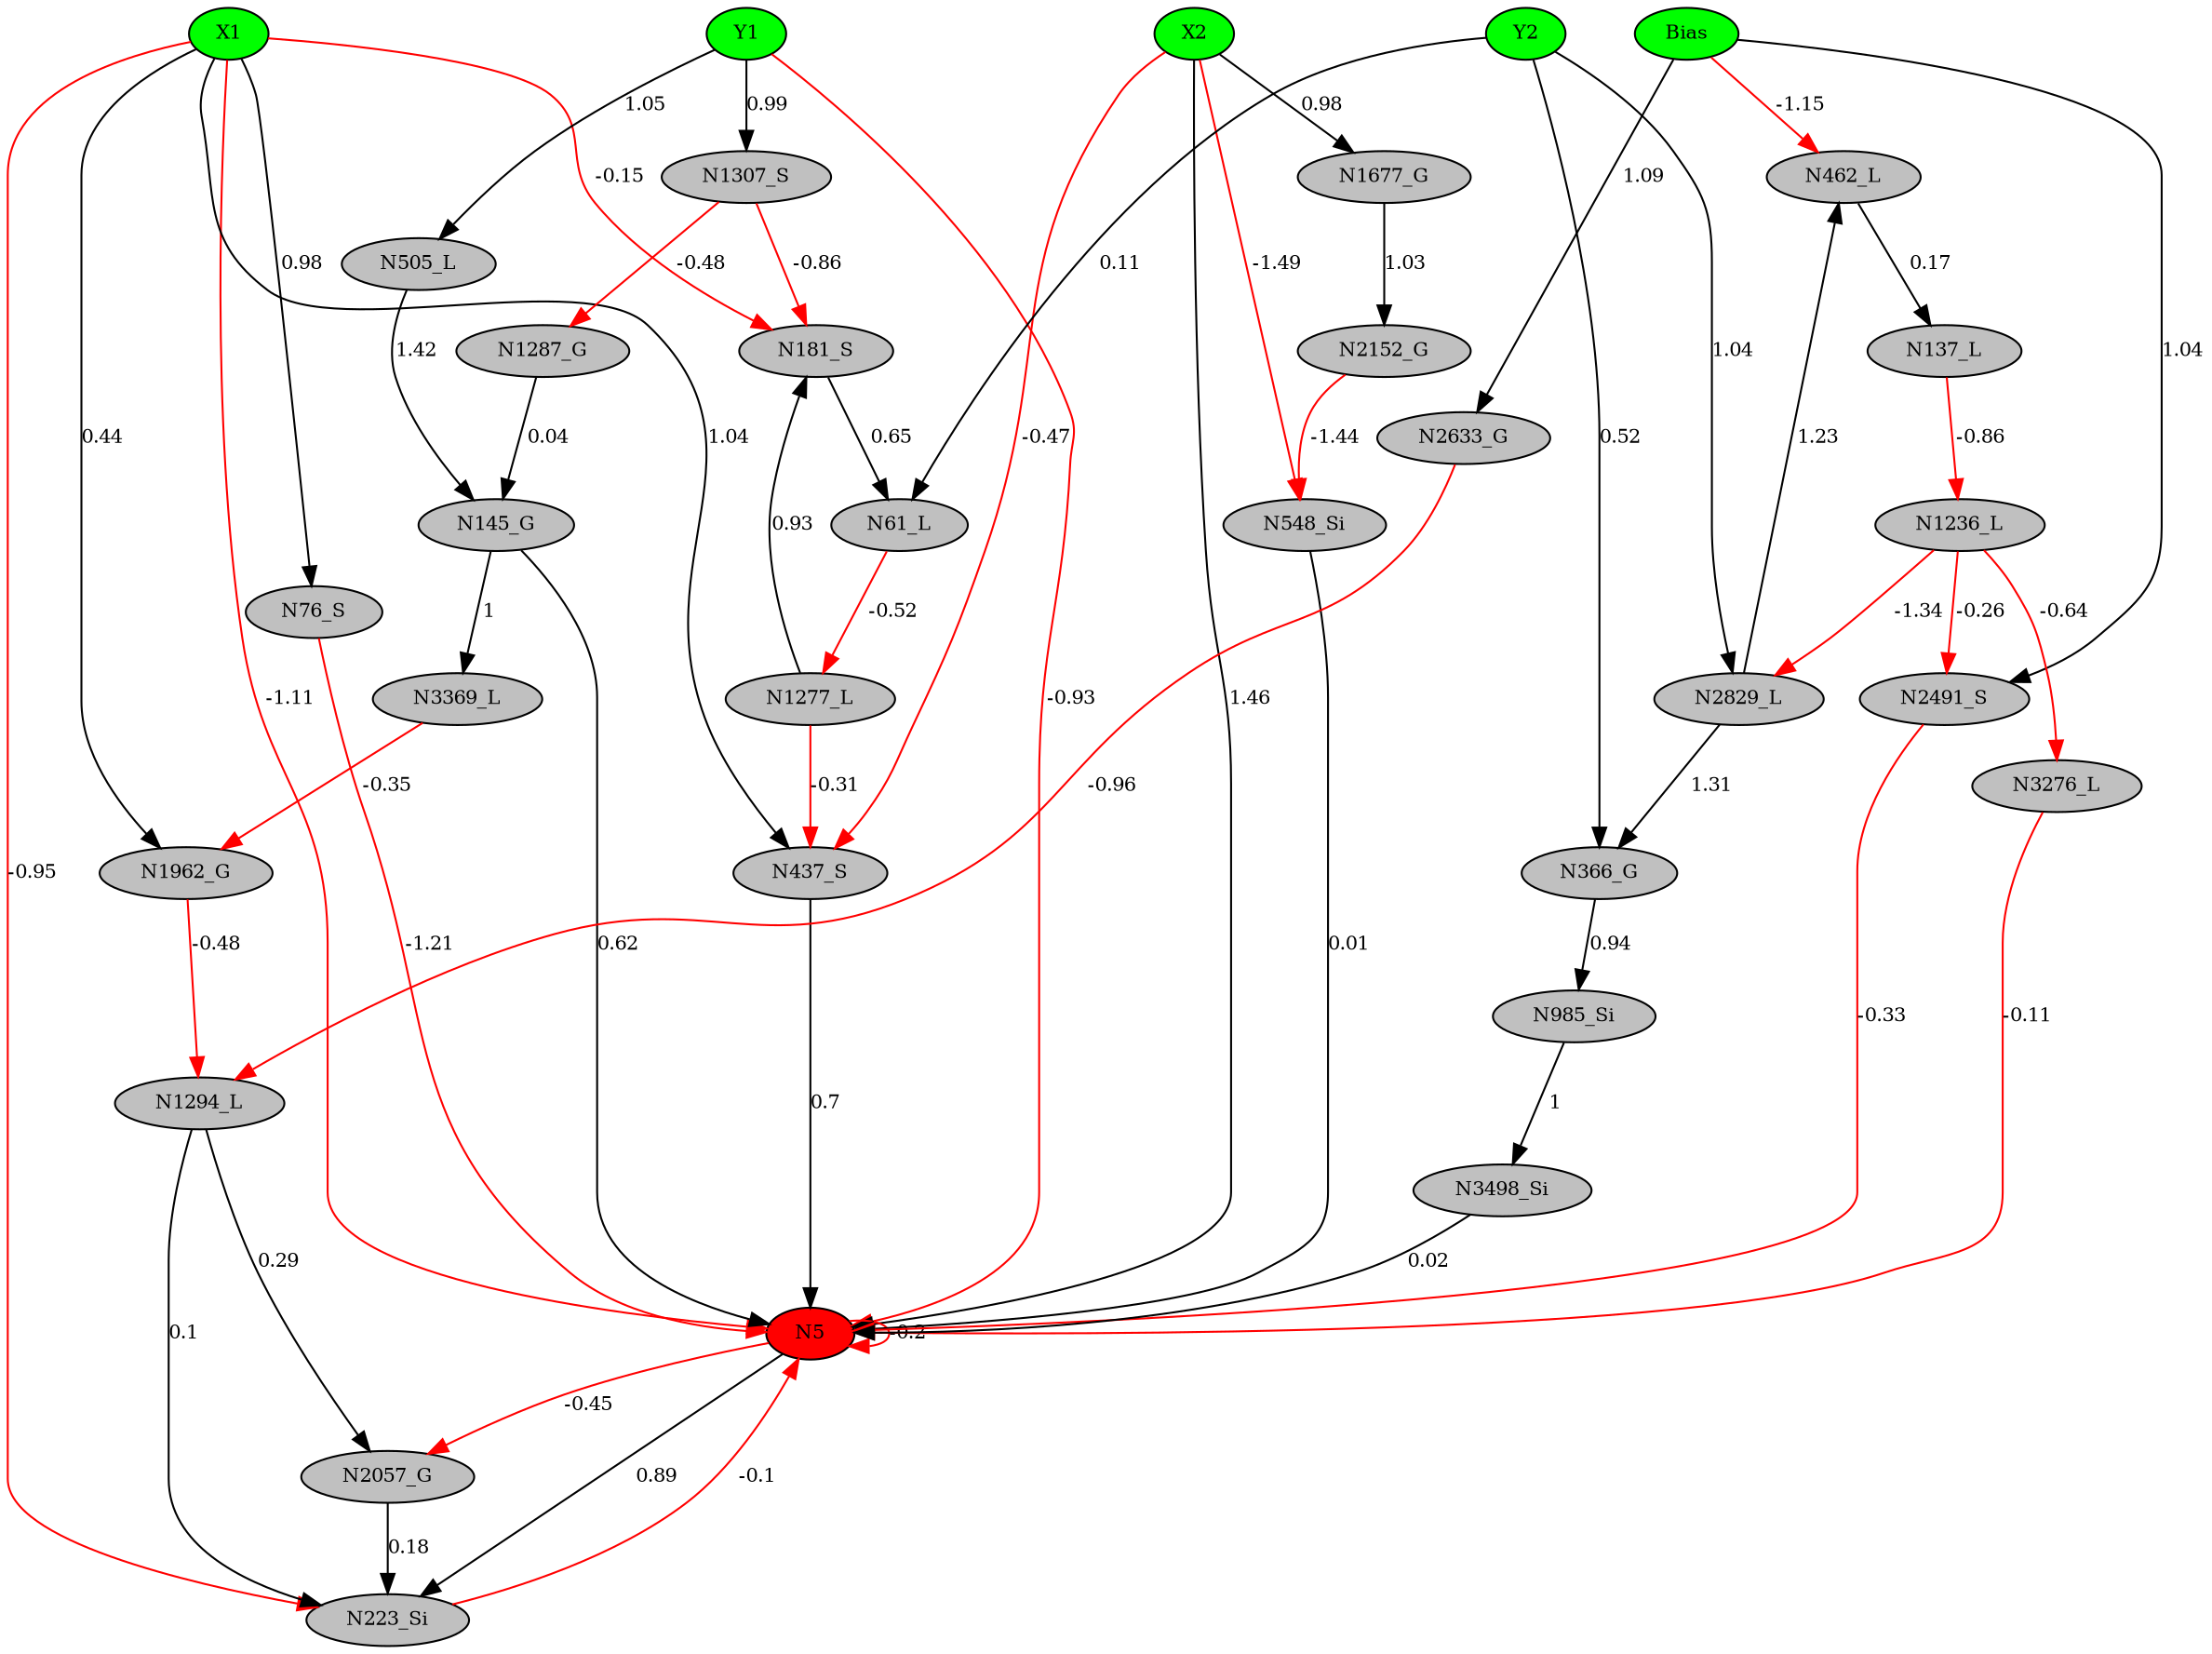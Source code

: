 digraph g { 
N0 [shape=ellipse, label=Bias,fontsize=10,height=0.1,width=0.1,style=filled,fillcolor=green]
N1[shape=ellipse label=X1,fontsize=10,height=0.1,width=0.1,style=filled,fillcolor=green]
N2[shape=ellipse label=Y1,fontsize=10,height=0.1,width=0.1,style=filled,fillcolor=green]
N3[shape=ellipse label=X2,fontsize=10,height=0.1,width=0.1,style=filled,fillcolor=green]
N4[shape=ellipse label=Y2,fontsize=10,height=0.1,width=0.1,style=filled,fillcolor=green]
N5[shape=ellipse,fontsize = 10, height = 0.1, width = 0.1, style = filled, fillcolor = red]
N61[shape=ellipse, label=N61_L,fontsize=10,height=0.1,width=0.1,style=filled,fillcolor=gray]
N76[shape=ellipse, label=N76_S,fontsize=10,height=0.1,width=0.1,style=filled,fillcolor=gray]
N137[shape=ellipse, label=N137_L,fontsize=10,height=0.1,width=0.1,style=filled,fillcolor=gray]
N145[shape=ellipse, label=N145_G,fontsize=10,height=0.1,width=0.1,style=filled,fillcolor=gray]
N181[shape=ellipse, label=N181_S,fontsize=10,height=0.1,width=0.1,style=filled,fillcolor=gray]
N223[shape=ellipse, label=N223_Si,fontsize=10,height=0.1,width=0.1,style=filled,fillcolor=gray]
N366[shape=ellipse, label=N366_G,fontsize=10,height=0.1,width=0.1,style=filled,fillcolor=gray]
N437[shape=ellipse, label=N437_S,fontsize=10,height=0.1,width=0.1,style=filled,fillcolor=gray]
N462[shape=ellipse, label=N462_L,fontsize=10,height=0.1,width=0.1,style=filled,fillcolor=gray]
N505[shape=ellipse, label=N505_L,fontsize=10,height=0.1,width=0.1,style=filled,fillcolor=gray]
N548[shape=ellipse, label=N548_Si,fontsize=10,height=0.1,width=0.1,style=filled,fillcolor=gray]
N985[shape=ellipse, label=N985_Si,fontsize=10,height=0.1,width=0.1,style=filled,fillcolor=gray]
N1236[shape=ellipse, label=N1236_L,fontsize=10,height=0.1,width=0.1,style=filled,fillcolor=gray]
N1277[shape=ellipse, label=N1277_L,fontsize=10,height=0.1,width=0.1,style=filled,fillcolor=gray]
N1287[shape=ellipse, label=N1287_G,fontsize=10,height=0.1,width=0.1,style=filled,fillcolor=gray]
N1294[shape=ellipse, label=N1294_L,fontsize=10,height=0.1,width=0.1,style=filled,fillcolor=gray]
N1307[shape=ellipse, label=N1307_S,fontsize=10,height=0.1,width=0.1,style=filled,fillcolor=gray]
N1677[shape=ellipse, label=N1677_G,fontsize=10,height=0.1,width=0.1,style=filled,fillcolor=gray]
N1962[shape=ellipse, label=N1962_G,fontsize=10,height=0.1,width=0.1,style=filled,fillcolor=gray]
N2057[shape=ellipse, label=N2057_G,fontsize=10,height=0.1,width=0.1,style=filled,fillcolor=gray]
N2152[shape=ellipse, label=N2152_G,fontsize=10,height=0.1,width=0.1,style=filled,fillcolor=gray]
N2491[shape=ellipse, label=N2491_S,fontsize=10,height=0.1,width=0.1,style=filled,fillcolor=gray]
N2633[shape=ellipse, label=N2633_G,fontsize=10,height=0.1,width=0.1,style=filled,fillcolor=gray]
N2829[shape=ellipse, label=N2829_L,fontsize=10,height=0.1,width=0.1,style=filled,fillcolor=gray]
N3276[shape=ellipse, label=N3276_L,fontsize=10,height=0.1,width=0.1,style=filled,fillcolor=gray]
N3369[shape=ellipse, label=N3369_L,fontsize=10,height=0.1,width=0.1,style=filled,fillcolor=gray]
N3498[shape=ellipse, label=N3498_Si,fontsize=10,height=0.1,width=0.1,style=filled,fillcolor=gray]
N1 -> N5 [color=red] [arrowType=inv][ label=-1.11,fontsize=10]
N2 -> N5 [color=red] [arrowType=inv][ label=-0.93,fontsize=10]
N3 -> N5 [color=black] [ label=1.46,fontsize=10]
N5 -> N5 [color=red] [arrowType=inv][ label=-0.2,fontsize=10]
N4 -> N61 [color=black] [ label=0.11,fontsize=10]
N1 -> N76 [color=black] [ label=0.98,fontsize=10]
N76 -> N5 [color=red] [arrowType=inv][ label=-1.21,fontsize=10]
N145 -> N5 [color=black] [ label=0.62,fontsize=10]
N1 -> N181 [color=red] [arrowType=inv][ label=-0.15,fontsize=10]
N181 -> N61 [color=black] [ label=0.65,fontsize=10]
N5 -> N223 [color=black] [ label=0.89,fontsize=10]
N223 -> N5 [color=red] [arrowType=inv][ label=-0.1,fontsize=10]
N4 -> N366 [color=black] [ label=0.52,fontsize=10]
N437 -> N5 [color=black] [ label=0.7,fontsize=10]
N0 -> N462 [color=red] [arrowType=inv][ label=-1.15,fontsize=10]
N462 -> N137 [color=black] [ label=0.17,fontsize=10]
N2 -> N505 [color=black] [ label=1.05,fontsize=10]
N505 -> N145 [color=black] [ label=1.42,fontsize=10]
N3 -> N548 [color=red] [arrowType=inv][ label=-1.49,fontsize=10]
N548 -> N5 [color=black] [ label=0.01,fontsize=10]
N1 -> N223 [color=red] [arrowType=inv][ label=-0.95,fontsize=10]
N366 -> N985 [color=black] [ label=0.94,fontsize=10]
N137 -> N1236 [color=red] [arrowType=inv][ label=-0.86,fontsize=10]
N61 -> N1277 [color=red] [arrowType=inv][ label=-0.52,fontsize=10]
N1277 -> N437 [color=red] [arrowType=inv][ label=-0.31,fontsize=10]
N1287 -> N145 [color=black] [ label=0.04,fontsize=10]
N1294 -> N223 [color=black] [ label=0.1,fontsize=10]
N2 -> N1307 [color=black] [ label=0.99,fontsize=10]
N1307 -> N1287 [color=red] [arrowType=inv][ label=-0.48,fontsize=10]
N3 -> N1677 [color=black] [ label=0.98,fontsize=10]
N1307 -> N181 [color=red] [arrowType=inv][ label=-0.86,fontsize=10]
N1 -> N437 [color=black] [ label=1.04,fontsize=10]
N1 -> N1962 [color=black] [ label=0.44,fontsize=10]
N1962 -> N1294 [color=red] [arrowType=inv][ label=-0.48,fontsize=10]
N3 -> N437 [color=red] [arrowType=inv][ label=-0.47,fontsize=10]
N1294 -> N2057 [color=black] [ label=0.29,fontsize=10]
N2057 -> N223 [color=black] [ label=0.18,fontsize=10]
N1677 -> N2152 [color=black] [ label=1.03,fontsize=10]
N2152 -> N548 [color=red] [arrowType=inv][ label=-1.44,fontsize=10]
N1277 -> N181 [color=black] [ label=0.93,fontsize=10]
N5 -> N2057 [color=red] [arrowType=inv][ label=-0.45,fontsize=10]
N0 -> N2491 [color=black] [ label=1.04,fontsize=10]
N2491 -> N5 [color=red] [arrowType=inv][ label=-0.33,fontsize=10]
N0 -> N2633 [color=black] [ label=1.09,fontsize=10]
N2633 -> N1294 [color=red] [arrowType=inv][ label=-0.96,fontsize=10]
N4 -> N2829 [color=black] [ label=1.04,fontsize=10]
N2829 -> N462 [color=black] [ label=1.23,fontsize=10]
N1236 -> N2829 [color=red] [arrowType=inv][ label=-1.34,fontsize=10]
N2829 -> N366 [color=black] [ label=1.31,fontsize=10]
N1236 -> N2491 [color=red] [arrowType=inv][ label=-0.26,fontsize=10]
N1236 -> N3276 [color=red] [arrowType=inv][ label=-0.64,fontsize=10]
N3276 -> N5 [color=red] [arrowType=inv][ label=-0.11,fontsize=10]
N145 -> N3369 [color=black] [ label=1,fontsize=10]
N3369 -> N1962 [color=red] [arrowType=inv][ label=-0.35,fontsize=10]
N985 -> N3498 [color=black] [ label=1,fontsize=10]
N3498 -> N5 [color=black] [ label=0.02,fontsize=10]
 { rank=same; 
N5
 } 
 { rank=same; 
N1 ->N2 ->N3 ->N4 ->N0 [style=invis]
 } 
}
